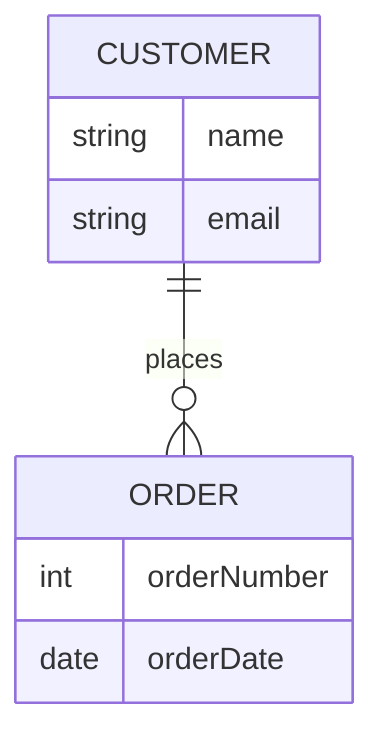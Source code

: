 erDiagram
    CUSTOMER ||--o{ ORDER : places
    CUSTOMER {
        string name
        string email
    }
    ORDER {
        int orderNumber
        date orderDate
    }